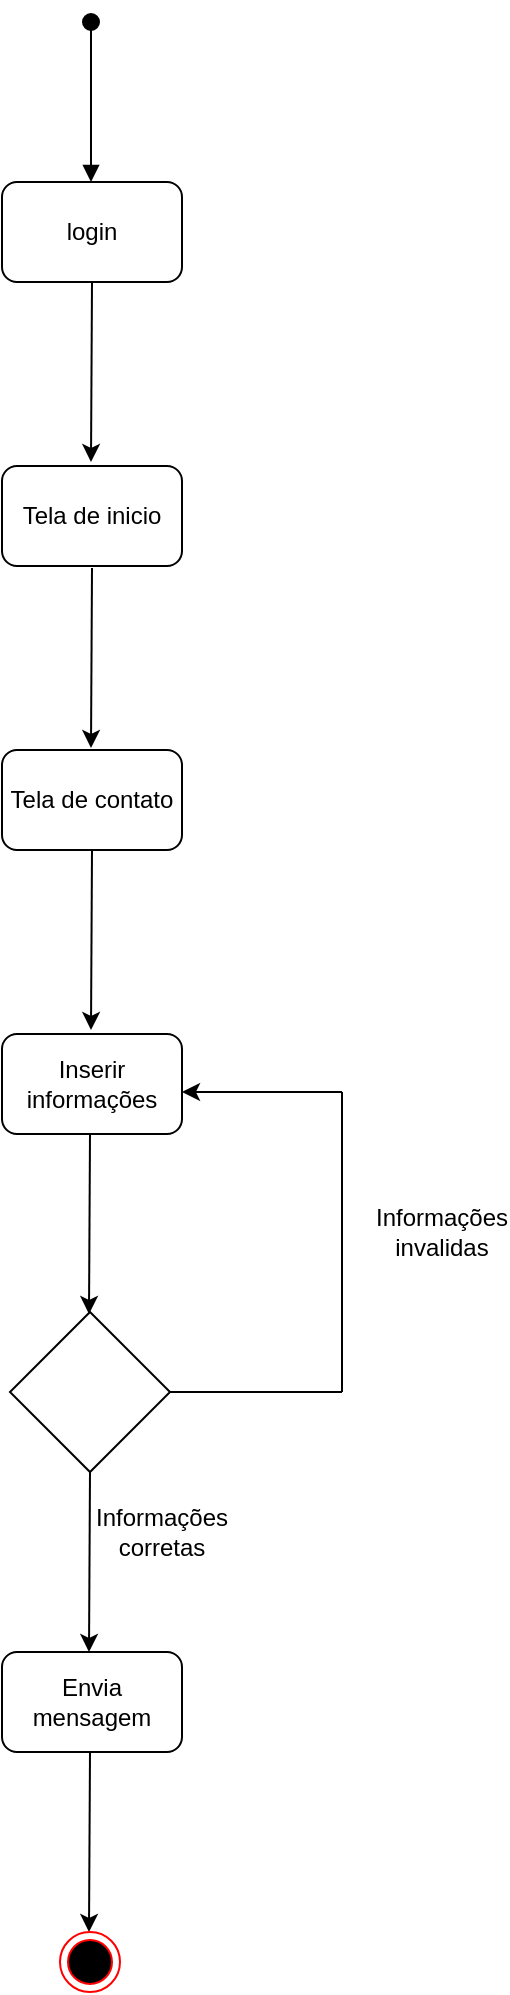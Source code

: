<mxfile version="24.5.4" type="github">
  <diagram name="Página-1" id="-42QnrfPw92Czb_H_8Hk">
    <mxGraphModel dx="1434" dy="772" grid="1" gridSize="10" guides="1" tooltips="1" connect="1" arrows="1" fold="1" page="1" pageScale="1" pageWidth="827" pageHeight="1169" math="0" shadow="0">
      <root>
        <mxCell id="0" />
        <mxCell id="1" parent="0" />
        <mxCell id="0JaeO21a7Gtahvgeg9yq-1" value="" style="html=1;verticalAlign=bottom;startArrow=oval;startFill=1;endArrow=block;startSize=8;curved=0;rounded=0;" edge="1" parent="1">
          <mxGeometry width="60" relative="1" as="geometry">
            <mxPoint x="324.5" y="130" as="sourcePoint" />
            <mxPoint x="324.5" y="210" as="targetPoint" />
          </mxGeometry>
        </mxCell>
        <mxCell id="0JaeO21a7Gtahvgeg9yq-2" value="login" style="rounded=1;whiteSpace=wrap;html=1;" vertex="1" parent="1">
          <mxGeometry x="280" y="210" width="90" height="50" as="geometry" />
        </mxCell>
        <mxCell id="0JaeO21a7Gtahvgeg9yq-3" value="" style="endArrow=classic;html=1;rounded=0;exitX=0.5;exitY=1;exitDx=0;exitDy=0;" edge="1" parent="1" source="0JaeO21a7Gtahvgeg9yq-2">
          <mxGeometry width="50" height="50" relative="1" as="geometry">
            <mxPoint x="324.5" y="270" as="sourcePoint" />
            <mxPoint x="324.5" y="350" as="targetPoint" />
          </mxGeometry>
        </mxCell>
        <mxCell id="0JaeO21a7Gtahvgeg9yq-4" value="Tela de inicio" style="rounded=1;whiteSpace=wrap;html=1;" vertex="1" parent="1">
          <mxGeometry x="280" y="352" width="90" height="50" as="geometry" />
        </mxCell>
        <mxCell id="0JaeO21a7Gtahvgeg9yq-5" value="" style="endArrow=classic;html=1;rounded=0;exitX=0.5;exitY=1;exitDx=0;exitDy=0;" edge="1" parent="1">
          <mxGeometry width="50" height="50" relative="1" as="geometry">
            <mxPoint x="325" y="403" as="sourcePoint" />
            <mxPoint x="324.5" y="493" as="targetPoint" />
          </mxGeometry>
        </mxCell>
        <mxCell id="0JaeO21a7Gtahvgeg9yq-6" value="Tela de contato" style="rounded=1;whiteSpace=wrap;html=1;" vertex="1" parent="1">
          <mxGeometry x="280" y="494" width="90" height="50" as="geometry" />
        </mxCell>
        <mxCell id="0JaeO21a7Gtahvgeg9yq-7" value="" style="endArrow=classic;html=1;rounded=0;exitX=0.5;exitY=1;exitDx=0;exitDy=0;" edge="1" parent="1">
          <mxGeometry width="50" height="50" relative="1" as="geometry">
            <mxPoint x="325" y="544" as="sourcePoint" />
            <mxPoint x="324.5" y="634" as="targetPoint" />
          </mxGeometry>
        </mxCell>
        <mxCell id="0JaeO21a7Gtahvgeg9yq-8" value="" style="rhombus;whiteSpace=wrap;html=1;" vertex="1" parent="1">
          <mxGeometry x="284" y="775" width="80" height="80" as="geometry" />
        </mxCell>
        <mxCell id="0JaeO21a7Gtahvgeg9yq-9" value="Inserir informações" style="rounded=1;whiteSpace=wrap;html=1;" vertex="1" parent="1">
          <mxGeometry x="280" y="636" width="90" height="50" as="geometry" />
        </mxCell>
        <mxCell id="0JaeO21a7Gtahvgeg9yq-11" value="" style="endArrow=classic;html=1;rounded=0;exitX=0.5;exitY=1;exitDx=0;exitDy=0;" edge="1" parent="1">
          <mxGeometry width="50" height="50" relative="1" as="geometry">
            <mxPoint x="324" y="686" as="sourcePoint" />
            <mxPoint x="323.5" y="776" as="targetPoint" />
          </mxGeometry>
        </mxCell>
        <mxCell id="0JaeO21a7Gtahvgeg9yq-12" value="" style="endArrow=classic;html=1;rounded=0;exitX=0.5;exitY=1;exitDx=0;exitDy=0;" edge="1" parent="1">
          <mxGeometry width="50" height="50" relative="1" as="geometry">
            <mxPoint x="324" y="855" as="sourcePoint" />
            <mxPoint x="323.5" y="945" as="targetPoint" />
          </mxGeometry>
        </mxCell>
        <mxCell id="0JaeO21a7Gtahvgeg9yq-13" value="Envia mensagem" style="rounded=1;whiteSpace=wrap;html=1;" vertex="1" parent="1">
          <mxGeometry x="280" y="945" width="90" height="50" as="geometry" />
        </mxCell>
        <mxCell id="0JaeO21a7Gtahvgeg9yq-14" value="" style="endArrow=classic;html=1;rounded=0;entryX=1;entryY=0.5;entryDx=0;entryDy=0;" edge="1" parent="1">
          <mxGeometry width="50" height="50" relative="1" as="geometry">
            <mxPoint x="450" y="665" as="sourcePoint" />
            <mxPoint x="370" y="665" as="targetPoint" />
          </mxGeometry>
        </mxCell>
        <mxCell id="0JaeO21a7Gtahvgeg9yq-15" value="" style="endArrow=none;html=1;rounded=0;endFill=0;" edge="1" parent="1">
          <mxGeometry width="50" height="50" relative="1" as="geometry">
            <mxPoint x="450" y="815" as="sourcePoint" />
            <mxPoint x="450" y="665" as="targetPoint" />
          </mxGeometry>
        </mxCell>
        <mxCell id="0JaeO21a7Gtahvgeg9yq-16" value="" style="endArrow=none;html=1;rounded=0;exitX=1;exitY=0.5;exitDx=0;exitDy=0;endFill=0;" edge="1" parent="1" source="0JaeO21a7Gtahvgeg9yq-8">
          <mxGeometry width="50" height="50" relative="1" as="geometry">
            <mxPoint x="450" y="960" as="sourcePoint" />
            <mxPoint x="450" y="815" as="targetPoint" />
          </mxGeometry>
        </mxCell>
        <mxCell id="0JaeO21a7Gtahvgeg9yq-17" value="Informações invalidas" style="text;html=1;align=center;verticalAlign=middle;whiteSpace=wrap;rounded=0;" vertex="1" parent="1">
          <mxGeometry x="470" y="720" width="60" height="30" as="geometry" />
        </mxCell>
        <mxCell id="0JaeO21a7Gtahvgeg9yq-18" value="Informações corretas" style="text;html=1;align=center;verticalAlign=middle;whiteSpace=wrap;rounded=0;" vertex="1" parent="1">
          <mxGeometry x="330" y="870" width="60" height="30" as="geometry" />
        </mxCell>
        <mxCell id="0JaeO21a7Gtahvgeg9yq-19" value="" style="endArrow=classic;html=1;rounded=0;exitX=0.5;exitY=1;exitDx=0;exitDy=0;" edge="1" parent="1">
          <mxGeometry width="50" height="50" relative="1" as="geometry">
            <mxPoint x="324" y="995" as="sourcePoint" />
            <mxPoint x="323.5" y="1085" as="targetPoint" />
          </mxGeometry>
        </mxCell>
        <mxCell id="0JaeO21a7Gtahvgeg9yq-20" value="" style="ellipse;html=1;shape=endState;fillColor=#000000;strokeColor=#ff0000;" vertex="1" parent="1">
          <mxGeometry x="309" y="1085" width="30" height="30" as="geometry" />
        </mxCell>
      </root>
    </mxGraphModel>
  </diagram>
</mxfile>
